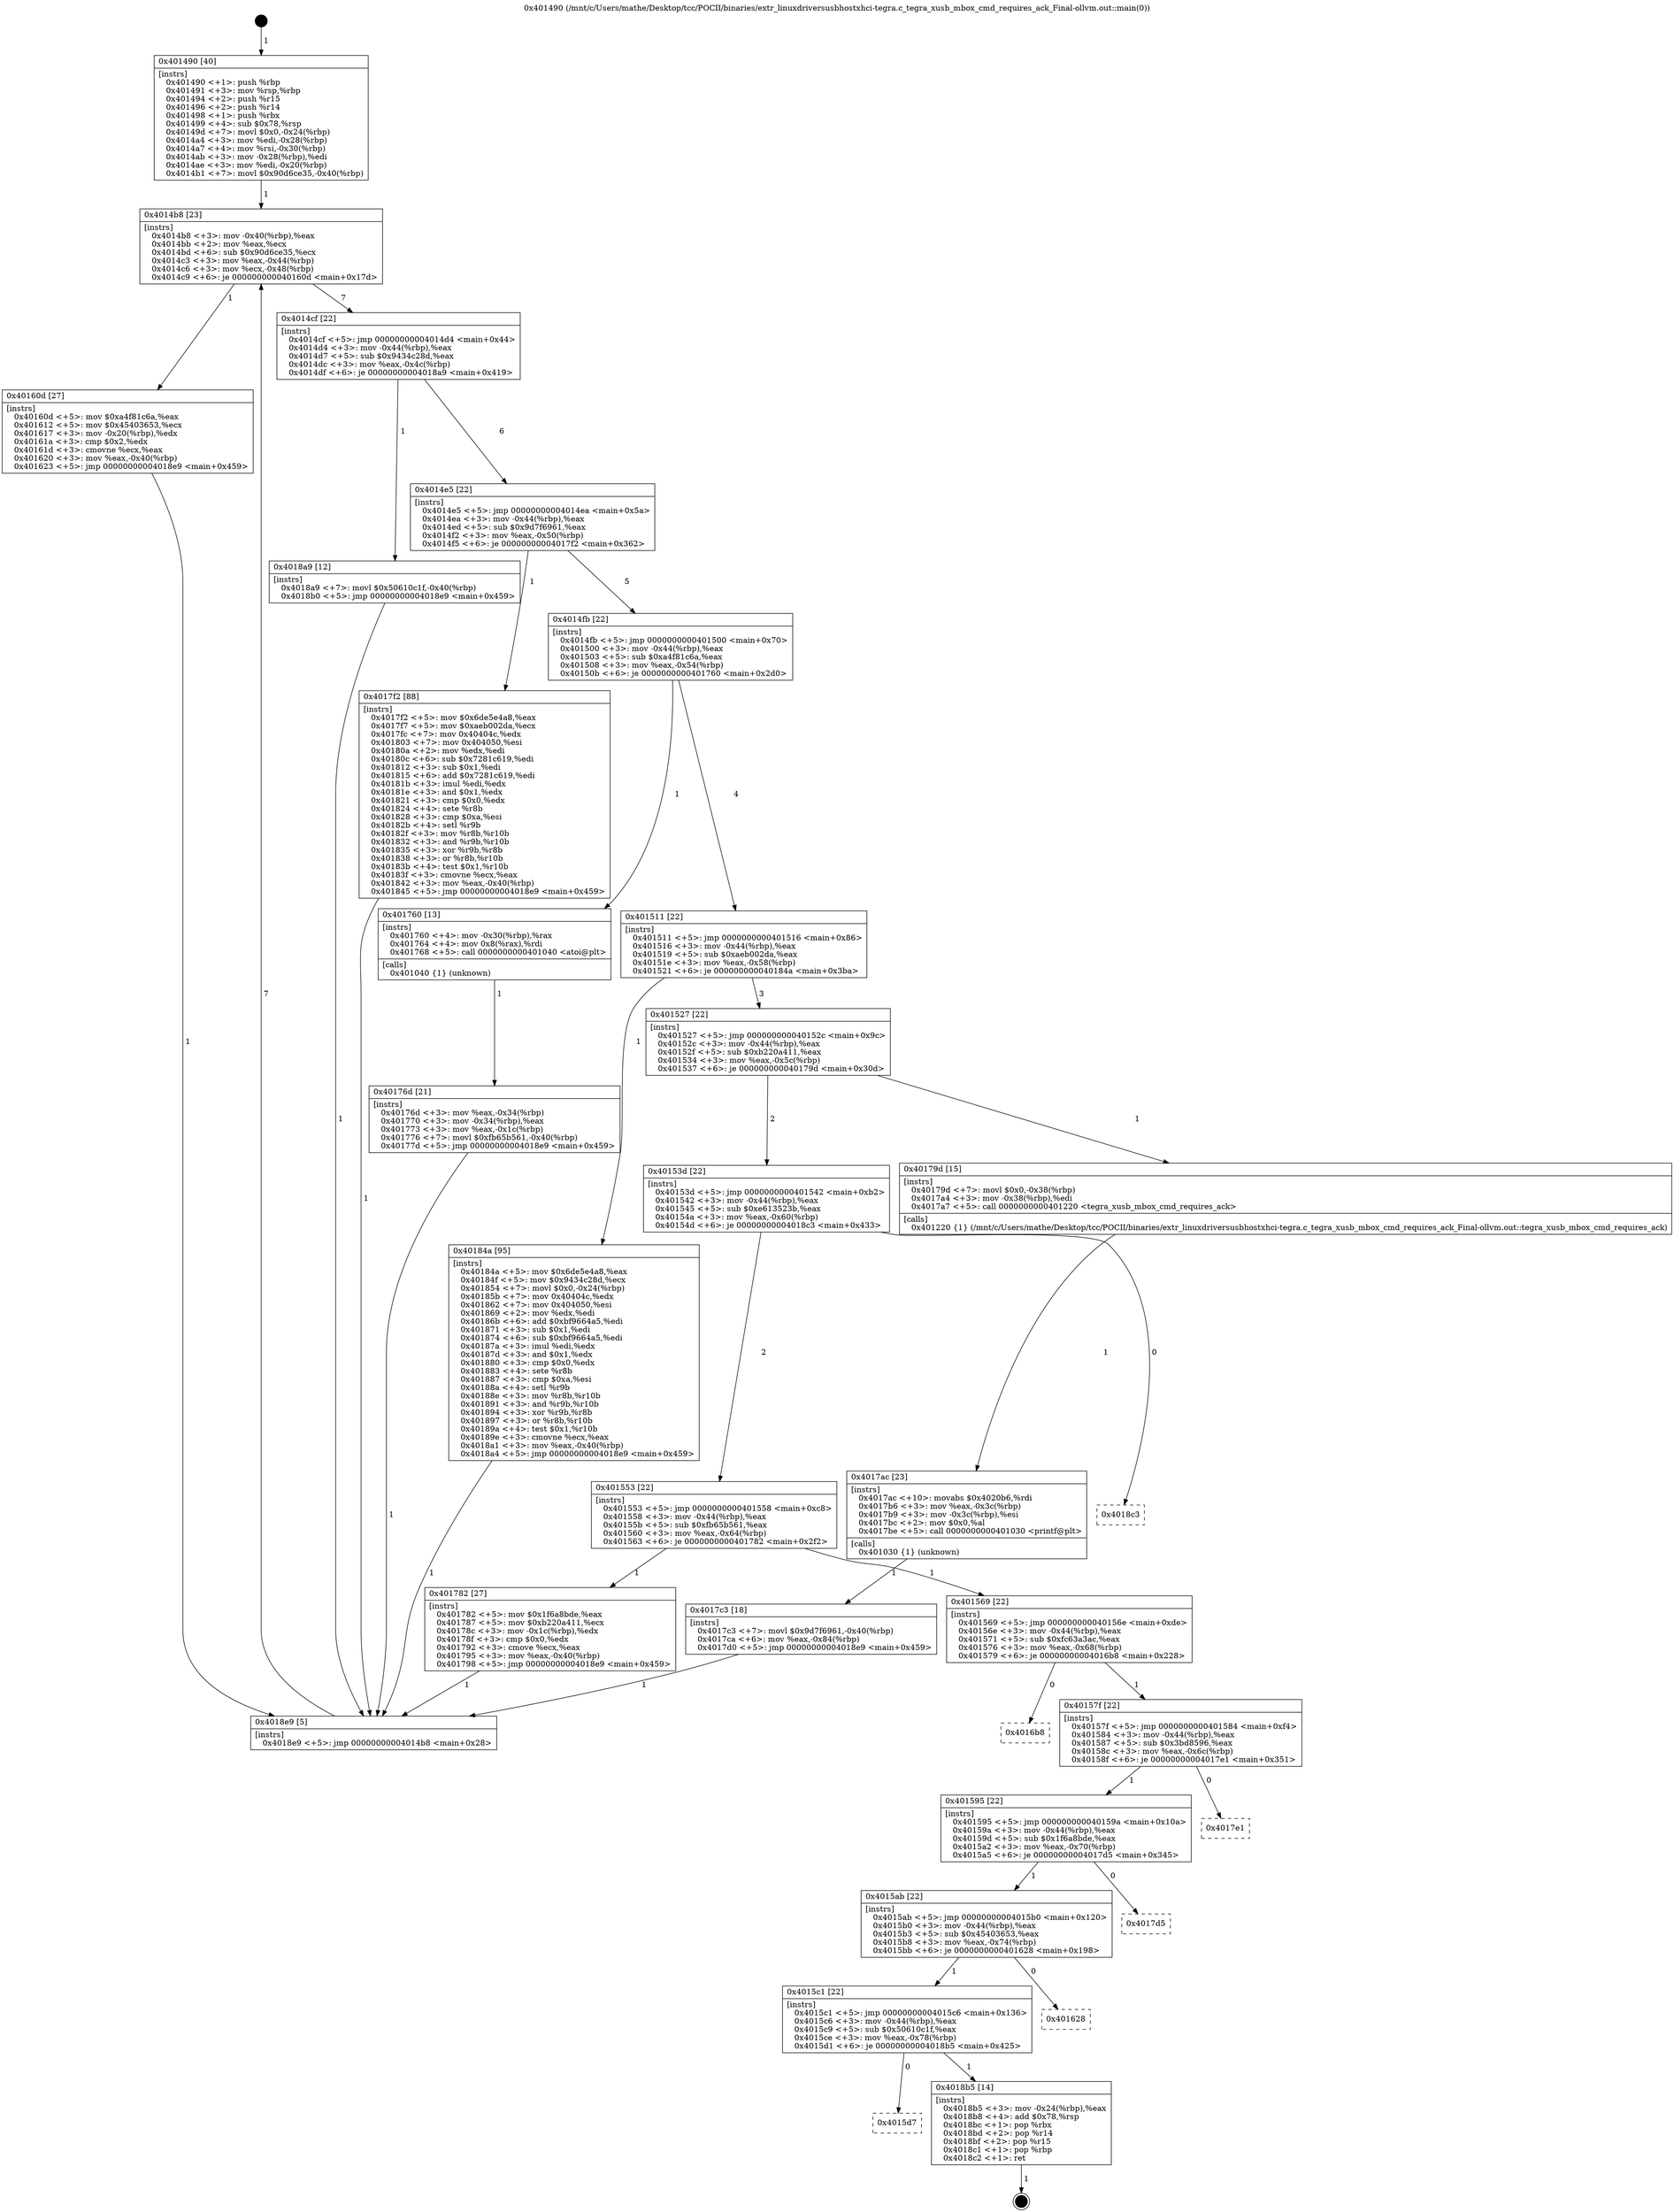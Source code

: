 digraph "0x401490" {
  label = "0x401490 (/mnt/c/Users/mathe/Desktop/tcc/POCII/binaries/extr_linuxdriversusbhostxhci-tegra.c_tegra_xusb_mbox_cmd_requires_ack_Final-ollvm.out::main(0))"
  labelloc = "t"
  node[shape=record]

  Entry [label="",width=0.3,height=0.3,shape=circle,fillcolor=black,style=filled]
  "0x4014b8" [label="{
     0x4014b8 [23]\l
     | [instrs]\l
     &nbsp;&nbsp;0x4014b8 \<+3\>: mov -0x40(%rbp),%eax\l
     &nbsp;&nbsp;0x4014bb \<+2\>: mov %eax,%ecx\l
     &nbsp;&nbsp;0x4014bd \<+6\>: sub $0x90d6ce35,%ecx\l
     &nbsp;&nbsp;0x4014c3 \<+3\>: mov %eax,-0x44(%rbp)\l
     &nbsp;&nbsp;0x4014c6 \<+3\>: mov %ecx,-0x48(%rbp)\l
     &nbsp;&nbsp;0x4014c9 \<+6\>: je 000000000040160d \<main+0x17d\>\l
  }"]
  "0x40160d" [label="{
     0x40160d [27]\l
     | [instrs]\l
     &nbsp;&nbsp;0x40160d \<+5\>: mov $0xa4f81c6a,%eax\l
     &nbsp;&nbsp;0x401612 \<+5\>: mov $0x45403653,%ecx\l
     &nbsp;&nbsp;0x401617 \<+3\>: mov -0x20(%rbp),%edx\l
     &nbsp;&nbsp;0x40161a \<+3\>: cmp $0x2,%edx\l
     &nbsp;&nbsp;0x40161d \<+3\>: cmovne %ecx,%eax\l
     &nbsp;&nbsp;0x401620 \<+3\>: mov %eax,-0x40(%rbp)\l
     &nbsp;&nbsp;0x401623 \<+5\>: jmp 00000000004018e9 \<main+0x459\>\l
  }"]
  "0x4014cf" [label="{
     0x4014cf [22]\l
     | [instrs]\l
     &nbsp;&nbsp;0x4014cf \<+5\>: jmp 00000000004014d4 \<main+0x44\>\l
     &nbsp;&nbsp;0x4014d4 \<+3\>: mov -0x44(%rbp),%eax\l
     &nbsp;&nbsp;0x4014d7 \<+5\>: sub $0x9434c28d,%eax\l
     &nbsp;&nbsp;0x4014dc \<+3\>: mov %eax,-0x4c(%rbp)\l
     &nbsp;&nbsp;0x4014df \<+6\>: je 00000000004018a9 \<main+0x419\>\l
  }"]
  "0x4018e9" [label="{
     0x4018e9 [5]\l
     | [instrs]\l
     &nbsp;&nbsp;0x4018e9 \<+5\>: jmp 00000000004014b8 \<main+0x28\>\l
  }"]
  "0x401490" [label="{
     0x401490 [40]\l
     | [instrs]\l
     &nbsp;&nbsp;0x401490 \<+1\>: push %rbp\l
     &nbsp;&nbsp;0x401491 \<+3\>: mov %rsp,%rbp\l
     &nbsp;&nbsp;0x401494 \<+2\>: push %r15\l
     &nbsp;&nbsp;0x401496 \<+2\>: push %r14\l
     &nbsp;&nbsp;0x401498 \<+1\>: push %rbx\l
     &nbsp;&nbsp;0x401499 \<+4\>: sub $0x78,%rsp\l
     &nbsp;&nbsp;0x40149d \<+7\>: movl $0x0,-0x24(%rbp)\l
     &nbsp;&nbsp;0x4014a4 \<+3\>: mov %edi,-0x28(%rbp)\l
     &nbsp;&nbsp;0x4014a7 \<+4\>: mov %rsi,-0x30(%rbp)\l
     &nbsp;&nbsp;0x4014ab \<+3\>: mov -0x28(%rbp),%edi\l
     &nbsp;&nbsp;0x4014ae \<+3\>: mov %edi,-0x20(%rbp)\l
     &nbsp;&nbsp;0x4014b1 \<+7\>: movl $0x90d6ce35,-0x40(%rbp)\l
  }"]
  Exit [label="",width=0.3,height=0.3,shape=circle,fillcolor=black,style=filled,peripheries=2]
  "0x4018a9" [label="{
     0x4018a9 [12]\l
     | [instrs]\l
     &nbsp;&nbsp;0x4018a9 \<+7\>: movl $0x50610c1f,-0x40(%rbp)\l
     &nbsp;&nbsp;0x4018b0 \<+5\>: jmp 00000000004018e9 \<main+0x459\>\l
  }"]
  "0x4014e5" [label="{
     0x4014e5 [22]\l
     | [instrs]\l
     &nbsp;&nbsp;0x4014e5 \<+5\>: jmp 00000000004014ea \<main+0x5a\>\l
     &nbsp;&nbsp;0x4014ea \<+3\>: mov -0x44(%rbp),%eax\l
     &nbsp;&nbsp;0x4014ed \<+5\>: sub $0x9d7f6961,%eax\l
     &nbsp;&nbsp;0x4014f2 \<+3\>: mov %eax,-0x50(%rbp)\l
     &nbsp;&nbsp;0x4014f5 \<+6\>: je 00000000004017f2 \<main+0x362\>\l
  }"]
  "0x4015d7" [label="{
     0x4015d7\l
  }", style=dashed]
  "0x4017f2" [label="{
     0x4017f2 [88]\l
     | [instrs]\l
     &nbsp;&nbsp;0x4017f2 \<+5\>: mov $0x6de5e4a8,%eax\l
     &nbsp;&nbsp;0x4017f7 \<+5\>: mov $0xaeb002da,%ecx\l
     &nbsp;&nbsp;0x4017fc \<+7\>: mov 0x40404c,%edx\l
     &nbsp;&nbsp;0x401803 \<+7\>: mov 0x404050,%esi\l
     &nbsp;&nbsp;0x40180a \<+2\>: mov %edx,%edi\l
     &nbsp;&nbsp;0x40180c \<+6\>: sub $0x7281c619,%edi\l
     &nbsp;&nbsp;0x401812 \<+3\>: sub $0x1,%edi\l
     &nbsp;&nbsp;0x401815 \<+6\>: add $0x7281c619,%edi\l
     &nbsp;&nbsp;0x40181b \<+3\>: imul %edi,%edx\l
     &nbsp;&nbsp;0x40181e \<+3\>: and $0x1,%edx\l
     &nbsp;&nbsp;0x401821 \<+3\>: cmp $0x0,%edx\l
     &nbsp;&nbsp;0x401824 \<+4\>: sete %r8b\l
     &nbsp;&nbsp;0x401828 \<+3\>: cmp $0xa,%esi\l
     &nbsp;&nbsp;0x40182b \<+4\>: setl %r9b\l
     &nbsp;&nbsp;0x40182f \<+3\>: mov %r8b,%r10b\l
     &nbsp;&nbsp;0x401832 \<+3\>: and %r9b,%r10b\l
     &nbsp;&nbsp;0x401835 \<+3\>: xor %r9b,%r8b\l
     &nbsp;&nbsp;0x401838 \<+3\>: or %r8b,%r10b\l
     &nbsp;&nbsp;0x40183b \<+4\>: test $0x1,%r10b\l
     &nbsp;&nbsp;0x40183f \<+3\>: cmovne %ecx,%eax\l
     &nbsp;&nbsp;0x401842 \<+3\>: mov %eax,-0x40(%rbp)\l
     &nbsp;&nbsp;0x401845 \<+5\>: jmp 00000000004018e9 \<main+0x459\>\l
  }"]
  "0x4014fb" [label="{
     0x4014fb [22]\l
     | [instrs]\l
     &nbsp;&nbsp;0x4014fb \<+5\>: jmp 0000000000401500 \<main+0x70\>\l
     &nbsp;&nbsp;0x401500 \<+3\>: mov -0x44(%rbp),%eax\l
     &nbsp;&nbsp;0x401503 \<+5\>: sub $0xa4f81c6a,%eax\l
     &nbsp;&nbsp;0x401508 \<+3\>: mov %eax,-0x54(%rbp)\l
     &nbsp;&nbsp;0x40150b \<+6\>: je 0000000000401760 \<main+0x2d0\>\l
  }"]
  "0x4018b5" [label="{
     0x4018b5 [14]\l
     | [instrs]\l
     &nbsp;&nbsp;0x4018b5 \<+3\>: mov -0x24(%rbp),%eax\l
     &nbsp;&nbsp;0x4018b8 \<+4\>: add $0x78,%rsp\l
     &nbsp;&nbsp;0x4018bc \<+1\>: pop %rbx\l
     &nbsp;&nbsp;0x4018bd \<+2\>: pop %r14\l
     &nbsp;&nbsp;0x4018bf \<+2\>: pop %r15\l
     &nbsp;&nbsp;0x4018c1 \<+1\>: pop %rbp\l
     &nbsp;&nbsp;0x4018c2 \<+1\>: ret\l
  }"]
  "0x401760" [label="{
     0x401760 [13]\l
     | [instrs]\l
     &nbsp;&nbsp;0x401760 \<+4\>: mov -0x30(%rbp),%rax\l
     &nbsp;&nbsp;0x401764 \<+4\>: mov 0x8(%rax),%rdi\l
     &nbsp;&nbsp;0x401768 \<+5\>: call 0000000000401040 \<atoi@plt\>\l
     | [calls]\l
     &nbsp;&nbsp;0x401040 \{1\} (unknown)\l
  }"]
  "0x401511" [label="{
     0x401511 [22]\l
     | [instrs]\l
     &nbsp;&nbsp;0x401511 \<+5\>: jmp 0000000000401516 \<main+0x86\>\l
     &nbsp;&nbsp;0x401516 \<+3\>: mov -0x44(%rbp),%eax\l
     &nbsp;&nbsp;0x401519 \<+5\>: sub $0xaeb002da,%eax\l
     &nbsp;&nbsp;0x40151e \<+3\>: mov %eax,-0x58(%rbp)\l
     &nbsp;&nbsp;0x401521 \<+6\>: je 000000000040184a \<main+0x3ba\>\l
  }"]
  "0x40176d" [label="{
     0x40176d [21]\l
     | [instrs]\l
     &nbsp;&nbsp;0x40176d \<+3\>: mov %eax,-0x34(%rbp)\l
     &nbsp;&nbsp;0x401770 \<+3\>: mov -0x34(%rbp),%eax\l
     &nbsp;&nbsp;0x401773 \<+3\>: mov %eax,-0x1c(%rbp)\l
     &nbsp;&nbsp;0x401776 \<+7\>: movl $0xfb65b561,-0x40(%rbp)\l
     &nbsp;&nbsp;0x40177d \<+5\>: jmp 00000000004018e9 \<main+0x459\>\l
  }"]
  "0x4015c1" [label="{
     0x4015c1 [22]\l
     | [instrs]\l
     &nbsp;&nbsp;0x4015c1 \<+5\>: jmp 00000000004015c6 \<main+0x136\>\l
     &nbsp;&nbsp;0x4015c6 \<+3\>: mov -0x44(%rbp),%eax\l
     &nbsp;&nbsp;0x4015c9 \<+5\>: sub $0x50610c1f,%eax\l
     &nbsp;&nbsp;0x4015ce \<+3\>: mov %eax,-0x78(%rbp)\l
     &nbsp;&nbsp;0x4015d1 \<+6\>: je 00000000004018b5 \<main+0x425\>\l
  }"]
  "0x40184a" [label="{
     0x40184a [95]\l
     | [instrs]\l
     &nbsp;&nbsp;0x40184a \<+5\>: mov $0x6de5e4a8,%eax\l
     &nbsp;&nbsp;0x40184f \<+5\>: mov $0x9434c28d,%ecx\l
     &nbsp;&nbsp;0x401854 \<+7\>: movl $0x0,-0x24(%rbp)\l
     &nbsp;&nbsp;0x40185b \<+7\>: mov 0x40404c,%edx\l
     &nbsp;&nbsp;0x401862 \<+7\>: mov 0x404050,%esi\l
     &nbsp;&nbsp;0x401869 \<+2\>: mov %edx,%edi\l
     &nbsp;&nbsp;0x40186b \<+6\>: add $0xbf9664a5,%edi\l
     &nbsp;&nbsp;0x401871 \<+3\>: sub $0x1,%edi\l
     &nbsp;&nbsp;0x401874 \<+6\>: sub $0xbf9664a5,%edi\l
     &nbsp;&nbsp;0x40187a \<+3\>: imul %edi,%edx\l
     &nbsp;&nbsp;0x40187d \<+3\>: and $0x1,%edx\l
     &nbsp;&nbsp;0x401880 \<+3\>: cmp $0x0,%edx\l
     &nbsp;&nbsp;0x401883 \<+4\>: sete %r8b\l
     &nbsp;&nbsp;0x401887 \<+3\>: cmp $0xa,%esi\l
     &nbsp;&nbsp;0x40188a \<+4\>: setl %r9b\l
     &nbsp;&nbsp;0x40188e \<+3\>: mov %r8b,%r10b\l
     &nbsp;&nbsp;0x401891 \<+3\>: and %r9b,%r10b\l
     &nbsp;&nbsp;0x401894 \<+3\>: xor %r9b,%r8b\l
     &nbsp;&nbsp;0x401897 \<+3\>: or %r8b,%r10b\l
     &nbsp;&nbsp;0x40189a \<+4\>: test $0x1,%r10b\l
     &nbsp;&nbsp;0x40189e \<+3\>: cmovne %ecx,%eax\l
     &nbsp;&nbsp;0x4018a1 \<+3\>: mov %eax,-0x40(%rbp)\l
     &nbsp;&nbsp;0x4018a4 \<+5\>: jmp 00000000004018e9 \<main+0x459\>\l
  }"]
  "0x401527" [label="{
     0x401527 [22]\l
     | [instrs]\l
     &nbsp;&nbsp;0x401527 \<+5\>: jmp 000000000040152c \<main+0x9c\>\l
     &nbsp;&nbsp;0x40152c \<+3\>: mov -0x44(%rbp),%eax\l
     &nbsp;&nbsp;0x40152f \<+5\>: sub $0xb220a411,%eax\l
     &nbsp;&nbsp;0x401534 \<+3\>: mov %eax,-0x5c(%rbp)\l
     &nbsp;&nbsp;0x401537 \<+6\>: je 000000000040179d \<main+0x30d\>\l
  }"]
  "0x401628" [label="{
     0x401628\l
  }", style=dashed]
  "0x40179d" [label="{
     0x40179d [15]\l
     | [instrs]\l
     &nbsp;&nbsp;0x40179d \<+7\>: movl $0x0,-0x38(%rbp)\l
     &nbsp;&nbsp;0x4017a4 \<+3\>: mov -0x38(%rbp),%edi\l
     &nbsp;&nbsp;0x4017a7 \<+5\>: call 0000000000401220 \<tegra_xusb_mbox_cmd_requires_ack\>\l
     | [calls]\l
     &nbsp;&nbsp;0x401220 \{1\} (/mnt/c/Users/mathe/Desktop/tcc/POCII/binaries/extr_linuxdriversusbhostxhci-tegra.c_tegra_xusb_mbox_cmd_requires_ack_Final-ollvm.out::tegra_xusb_mbox_cmd_requires_ack)\l
  }"]
  "0x40153d" [label="{
     0x40153d [22]\l
     | [instrs]\l
     &nbsp;&nbsp;0x40153d \<+5\>: jmp 0000000000401542 \<main+0xb2\>\l
     &nbsp;&nbsp;0x401542 \<+3\>: mov -0x44(%rbp),%eax\l
     &nbsp;&nbsp;0x401545 \<+5\>: sub $0xe613523b,%eax\l
     &nbsp;&nbsp;0x40154a \<+3\>: mov %eax,-0x60(%rbp)\l
     &nbsp;&nbsp;0x40154d \<+6\>: je 00000000004018c3 \<main+0x433\>\l
  }"]
  "0x4015ab" [label="{
     0x4015ab [22]\l
     | [instrs]\l
     &nbsp;&nbsp;0x4015ab \<+5\>: jmp 00000000004015b0 \<main+0x120\>\l
     &nbsp;&nbsp;0x4015b0 \<+3\>: mov -0x44(%rbp),%eax\l
     &nbsp;&nbsp;0x4015b3 \<+5\>: sub $0x45403653,%eax\l
     &nbsp;&nbsp;0x4015b8 \<+3\>: mov %eax,-0x74(%rbp)\l
     &nbsp;&nbsp;0x4015bb \<+6\>: je 0000000000401628 \<main+0x198\>\l
  }"]
  "0x4018c3" [label="{
     0x4018c3\l
  }", style=dashed]
  "0x401553" [label="{
     0x401553 [22]\l
     | [instrs]\l
     &nbsp;&nbsp;0x401553 \<+5\>: jmp 0000000000401558 \<main+0xc8\>\l
     &nbsp;&nbsp;0x401558 \<+3\>: mov -0x44(%rbp),%eax\l
     &nbsp;&nbsp;0x40155b \<+5\>: sub $0xfb65b561,%eax\l
     &nbsp;&nbsp;0x401560 \<+3\>: mov %eax,-0x64(%rbp)\l
     &nbsp;&nbsp;0x401563 \<+6\>: je 0000000000401782 \<main+0x2f2\>\l
  }"]
  "0x4017d5" [label="{
     0x4017d5\l
  }", style=dashed]
  "0x401782" [label="{
     0x401782 [27]\l
     | [instrs]\l
     &nbsp;&nbsp;0x401782 \<+5\>: mov $0x1f6a8bde,%eax\l
     &nbsp;&nbsp;0x401787 \<+5\>: mov $0xb220a411,%ecx\l
     &nbsp;&nbsp;0x40178c \<+3\>: mov -0x1c(%rbp),%edx\l
     &nbsp;&nbsp;0x40178f \<+3\>: cmp $0x0,%edx\l
     &nbsp;&nbsp;0x401792 \<+3\>: cmove %ecx,%eax\l
     &nbsp;&nbsp;0x401795 \<+3\>: mov %eax,-0x40(%rbp)\l
     &nbsp;&nbsp;0x401798 \<+5\>: jmp 00000000004018e9 \<main+0x459\>\l
  }"]
  "0x401569" [label="{
     0x401569 [22]\l
     | [instrs]\l
     &nbsp;&nbsp;0x401569 \<+5\>: jmp 000000000040156e \<main+0xde\>\l
     &nbsp;&nbsp;0x40156e \<+3\>: mov -0x44(%rbp),%eax\l
     &nbsp;&nbsp;0x401571 \<+5\>: sub $0xfc63a3ac,%eax\l
     &nbsp;&nbsp;0x401576 \<+3\>: mov %eax,-0x68(%rbp)\l
     &nbsp;&nbsp;0x401579 \<+6\>: je 00000000004016b8 \<main+0x228\>\l
  }"]
  "0x4017ac" [label="{
     0x4017ac [23]\l
     | [instrs]\l
     &nbsp;&nbsp;0x4017ac \<+10\>: movabs $0x4020b6,%rdi\l
     &nbsp;&nbsp;0x4017b6 \<+3\>: mov %eax,-0x3c(%rbp)\l
     &nbsp;&nbsp;0x4017b9 \<+3\>: mov -0x3c(%rbp),%esi\l
     &nbsp;&nbsp;0x4017bc \<+2\>: mov $0x0,%al\l
     &nbsp;&nbsp;0x4017be \<+5\>: call 0000000000401030 \<printf@plt\>\l
     | [calls]\l
     &nbsp;&nbsp;0x401030 \{1\} (unknown)\l
  }"]
  "0x4017c3" [label="{
     0x4017c3 [18]\l
     | [instrs]\l
     &nbsp;&nbsp;0x4017c3 \<+7\>: movl $0x9d7f6961,-0x40(%rbp)\l
     &nbsp;&nbsp;0x4017ca \<+6\>: mov %eax,-0x84(%rbp)\l
     &nbsp;&nbsp;0x4017d0 \<+5\>: jmp 00000000004018e9 \<main+0x459\>\l
  }"]
  "0x401595" [label="{
     0x401595 [22]\l
     | [instrs]\l
     &nbsp;&nbsp;0x401595 \<+5\>: jmp 000000000040159a \<main+0x10a\>\l
     &nbsp;&nbsp;0x40159a \<+3\>: mov -0x44(%rbp),%eax\l
     &nbsp;&nbsp;0x40159d \<+5\>: sub $0x1f6a8bde,%eax\l
     &nbsp;&nbsp;0x4015a2 \<+3\>: mov %eax,-0x70(%rbp)\l
     &nbsp;&nbsp;0x4015a5 \<+6\>: je 00000000004017d5 \<main+0x345\>\l
  }"]
  "0x4016b8" [label="{
     0x4016b8\l
  }", style=dashed]
  "0x40157f" [label="{
     0x40157f [22]\l
     | [instrs]\l
     &nbsp;&nbsp;0x40157f \<+5\>: jmp 0000000000401584 \<main+0xf4\>\l
     &nbsp;&nbsp;0x401584 \<+3\>: mov -0x44(%rbp),%eax\l
     &nbsp;&nbsp;0x401587 \<+5\>: sub $0x3bd8596,%eax\l
     &nbsp;&nbsp;0x40158c \<+3\>: mov %eax,-0x6c(%rbp)\l
     &nbsp;&nbsp;0x40158f \<+6\>: je 00000000004017e1 \<main+0x351\>\l
  }"]
  "0x4017e1" [label="{
     0x4017e1\l
  }", style=dashed]
  Entry -> "0x401490" [label=" 1"]
  "0x4014b8" -> "0x40160d" [label=" 1"]
  "0x4014b8" -> "0x4014cf" [label=" 7"]
  "0x40160d" -> "0x4018e9" [label=" 1"]
  "0x401490" -> "0x4014b8" [label=" 1"]
  "0x4018e9" -> "0x4014b8" [label=" 7"]
  "0x4018b5" -> Exit [label=" 1"]
  "0x4014cf" -> "0x4018a9" [label=" 1"]
  "0x4014cf" -> "0x4014e5" [label=" 6"]
  "0x4015c1" -> "0x4015d7" [label=" 0"]
  "0x4014e5" -> "0x4017f2" [label=" 1"]
  "0x4014e5" -> "0x4014fb" [label=" 5"]
  "0x4015c1" -> "0x4018b5" [label=" 1"]
  "0x4014fb" -> "0x401760" [label=" 1"]
  "0x4014fb" -> "0x401511" [label=" 4"]
  "0x401760" -> "0x40176d" [label=" 1"]
  "0x40176d" -> "0x4018e9" [label=" 1"]
  "0x4015ab" -> "0x4015c1" [label=" 1"]
  "0x401511" -> "0x40184a" [label=" 1"]
  "0x401511" -> "0x401527" [label=" 3"]
  "0x4015ab" -> "0x401628" [label=" 0"]
  "0x401527" -> "0x40179d" [label=" 1"]
  "0x401527" -> "0x40153d" [label=" 2"]
  "0x401595" -> "0x4015ab" [label=" 1"]
  "0x40153d" -> "0x4018c3" [label=" 0"]
  "0x40153d" -> "0x401553" [label=" 2"]
  "0x401595" -> "0x4017d5" [label=" 0"]
  "0x401553" -> "0x401782" [label=" 1"]
  "0x401553" -> "0x401569" [label=" 1"]
  "0x401782" -> "0x4018e9" [label=" 1"]
  "0x40179d" -> "0x4017ac" [label=" 1"]
  "0x4017ac" -> "0x4017c3" [label=" 1"]
  "0x4017c3" -> "0x4018e9" [label=" 1"]
  "0x4017f2" -> "0x4018e9" [label=" 1"]
  "0x40184a" -> "0x4018e9" [label=" 1"]
  "0x4018a9" -> "0x4018e9" [label=" 1"]
  "0x40157f" -> "0x401595" [label=" 1"]
  "0x401569" -> "0x4016b8" [label=" 0"]
  "0x401569" -> "0x40157f" [label=" 1"]
  "0x40157f" -> "0x4017e1" [label=" 0"]
}
